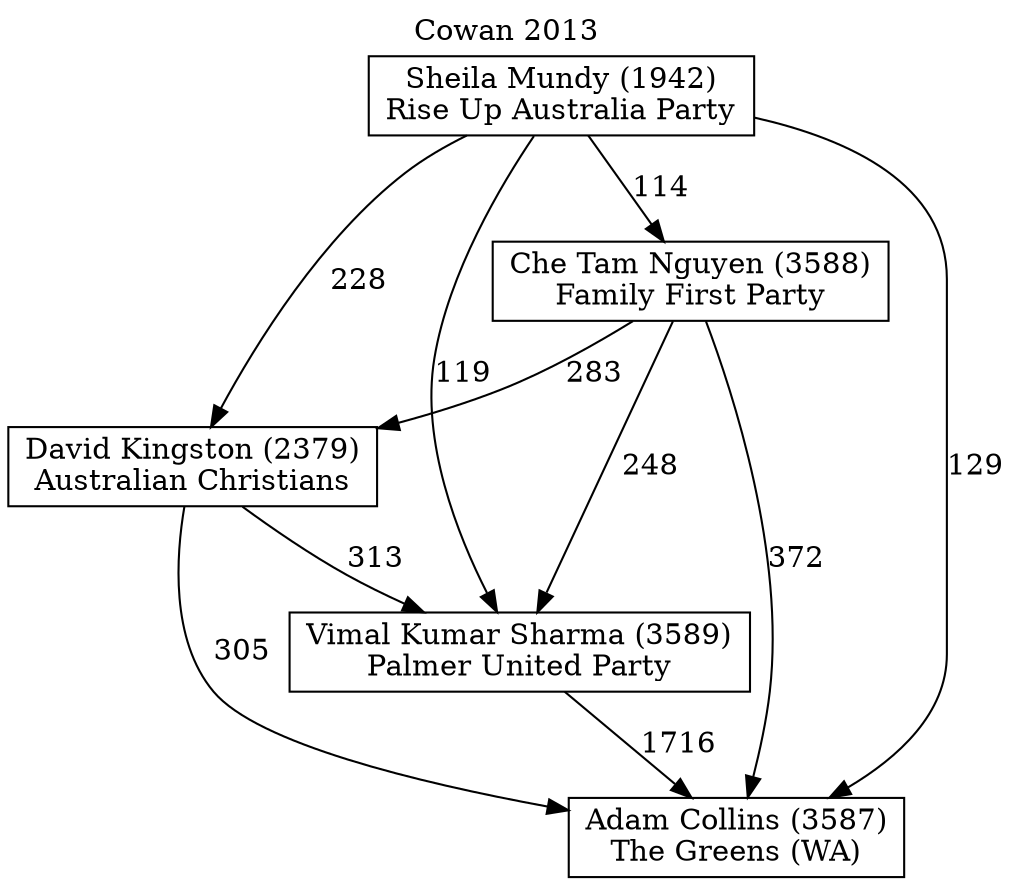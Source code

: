 // House preference flow
digraph "Adam Collins (3587)_Cowan_2013" {
	graph [label="Cowan 2013" labelloc=t mclimit=10]
	node [shape=box]
	"Adam Collins (3587)" [label="Adam Collins (3587)
The Greens (WA)"]
	"Che Tam Nguyen (3588)" [label="Che Tam Nguyen (3588)
Family First Party"]
	"David Kingston (2379)" [label="David Kingston (2379)
Australian Christians"]
	"Sheila Mundy (1942)" [label="Sheila Mundy (1942)
Rise Up Australia Party"]
	"Vimal Kumar Sharma (3589)" [label="Vimal Kumar Sharma (3589)
Palmer United Party"]
	"Che Tam Nguyen (3588)" -> "Adam Collins (3587)" [label=372]
	"Che Tam Nguyen (3588)" -> "David Kingston (2379)" [label=283]
	"Che Tam Nguyen (3588)" -> "Vimal Kumar Sharma (3589)" [label=248]
	"David Kingston (2379)" -> "Adam Collins (3587)" [label=305]
	"David Kingston (2379)" -> "Vimal Kumar Sharma (3589)" [label=313]
	"Sheila Mundy (1942)" -> "Adam Collins (3587)" [label=129]
	"Sheila Mundy (1942)" -> "Che Tam Nguyen (3588)" [label=114]
	"Sheila Mundy (1942)" -> "David Kingston (2379)" [label=228]
	"Sheila Mundy (1942)" -> "Vimal Kumar Sharma (3589)" [label=119]
	"Vimal Kumar Sharma (3589)" -> "Adam Collins (3587)" [label=1716]
}
